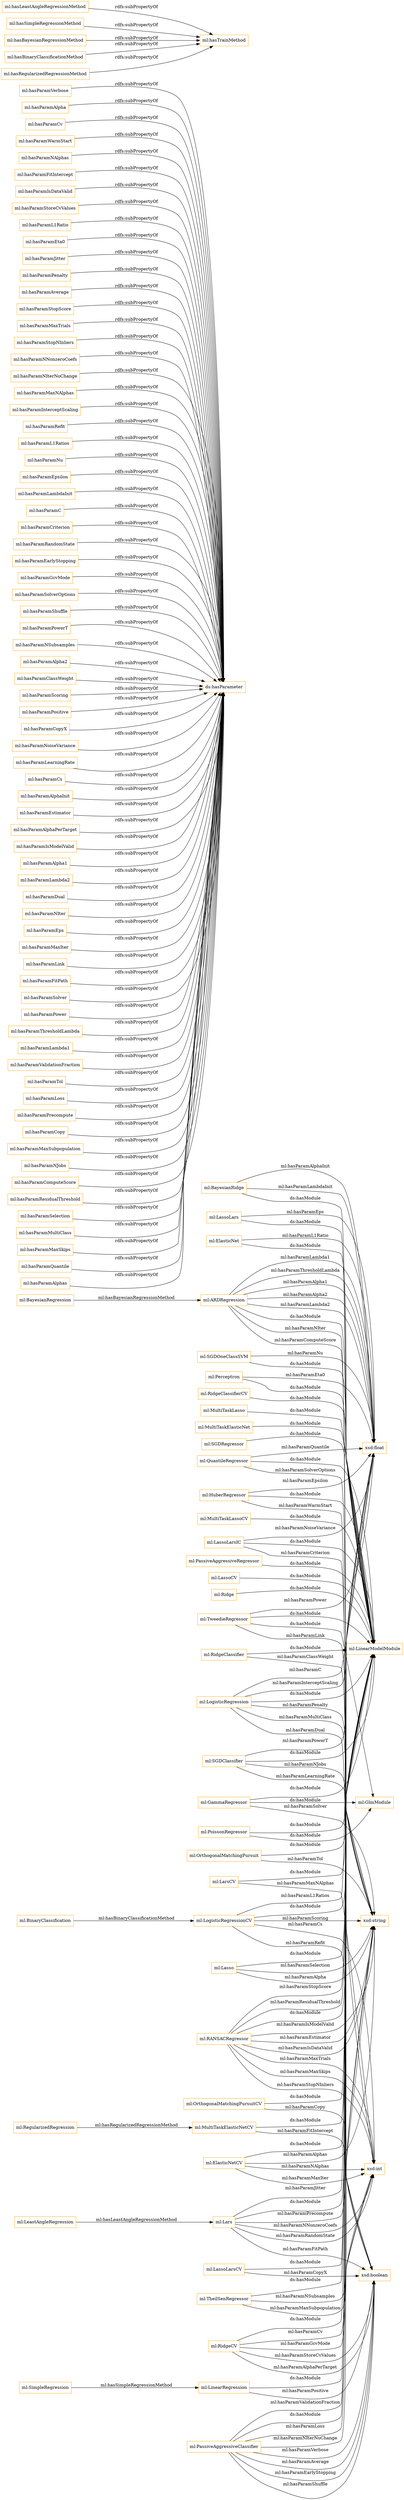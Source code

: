 digraph ar2dtool_diagram { 
rankdir=LR;
size="1501"
node [shape = rectangle, color="orange"]; "ml:ElasticNetCV" "ml:SGDOneClassSVM" "ml:HuberRegressor" "ml:LassoLarsIC" "ml:MultiTaskLasso" "ml:TweedieRegressor" "ml:MultiTaskElasticNet" "ml:RANSACRegressor" "ml:GlmModule" "ml:SGDRegressor" "ml:LogisticRegression" "ml:LinearModelModule" "ml:RegularizedRegression" "ml:OrthogonalMatchingPursuit" "ml:LeastAngleRegression" "ml:ElasticNet" "ml:LassoCV" "ml:BayesianRidge" "ml:LogisticRegressionCV" "ml:LassoLarsCV" "ml:Lars" "ml:BayesianRegression" "ml:OrthogonalMatchingPursuitCV" "ml:LassoLars" "ml:SGDClassifier" "ml:RidgeClassifier" "ml:LarsCV" "ml:QuantileRegressor" "ml:Perceptron" "ml:PassiveAggressiveRegressor" "ml:PoissonRegressor" "ml:LinearRegression" "ml:SimpleRegression" "ml:BinaryClassification" "ml:TheilSenRegressor" "ml:Ridge" "ml:PassiveAggressiveClassifier" "ml:ARDRegression" "ml:GammaRegressor" "ml:Lasso" "ml:RidgeCV" "ml:MultiTaskElasticNetCV" "ml:RidgeClassifierCV" "ml:MultiTaskLassoCV" ; /*classes style*/
	"ml:BayesianRidge" -> "ml:LinearModelModule" [ label = "ds:hasModule" ];
	"ml:hasParamVerbose" -> "ds:hasParameter" [ label = "rdfs:subPropertyOf" ];
	"ml:hasParamAlpha" -> "ds:hasParameter" [ label = "rdfs:subPropertyOf" ];
	"ml:hasParamCv" -> "ds:hasParameter" [ label = "rdfs:subPropertyOf" ];
	"ml:hasParamWarmStart" -> "ds:hasParameter" [ label = "rdfs:subPropertyOf" ];
	"ml:hasParamNAlphas" -> "ds:hasParameter" [ label = "rdfs:subPropertyOf" ];
	"ml:hasParamFitIntercept" -> "ds:hasParameter" [ label = "rdfs:subPropertyOf" ];
	"ml:hasParamIsDataValid" -> "ds:hasParameter" [ label = "rdfs:subPropertyOf" ];
	"ml:LassoCV" -> "ml:LinearModelModule" [ label = "ds:hasModule" ];
	"ml:hasParamStoreCvValues" -> "ds:hasParameter" [ label = "rdfs:subPropertyOf" ];
	"ml:hasParamL1Ratio" -> "ds:hasParameter" [ label = "rdfs:subPropertyOf" ];
	"ml:hasParamEta0" -> "ds:hasParameter" [ label = "rdfs:subPropertyOf" ];
	"ml:hasParamJitter" -> "ds:hasParameter" [ label = "rdfs:subPropertyOf" ];
	"ml:hasParamPenalty" -> "ds:hasParameter" [ label = "rdfs:subPropertyOf" ];
	"ml:hasParamAverage" -> "ds:hasParameter" [ label = "rdfs:subPropertyOf" ];
	"ml:hasParamStopScore" -> "ds:hasParameter" [ label = "rdfs:subPropertyOf" ];
	"ml:ElasticNetCV" -> "ml:LinearModelModule" [ label = "ds:hasModule" ];
	"ml:hasParamMaxTrials" -> "ds:hasParameter" [ label = "rdfs:subPropertyOf" ];
	"ml:hasParamStopNInliers" -> "ds:hasParameter" [ label = "rdfs:subPropertyOf" ];
	"ml:LarsCV" -> "ml:LinearModelModule" [ label = "ds:hasModule" ];
	"ml:hasParamNNonzeroCoefs" -> "ds:hasParameter" [ label = "rdfs:subPropertyOf" ];
	"ml:LassoLars" -> "ml:LinearModelModule" [ label = "ds:hasModule" ];
	"ml:hasParamNIterNoChange" -> "ds:hasParameter" [ label = "rdfs:subPropertyOf" ];
	"ml:PassiveAggressiveClassifier" -> "ml:LinearModelModule" [ label = "ds:hasModule" ];
	"ml:hasParamMaxNAlphas" -> "ds:hasParameter" [ label = "rdfs:subPropertyOf" ];
	"ml:hasParamInterceptScaling" -> "ds:hasParameter" [ label = "rdfs:subPropertyOf" ];
	"ml:hasParamRefit" -> "ds:hasParameter" [ label = "rdfs:subPropertyOf" ];
	"ml:hasParamL1Ratios" -> "ds:hasParameter" [ label = "rdfs:subPropertyOf" ];
	"ml:hasParamNu" -> "ds:hasParameter" [ label = "rdfs:subPropertyOf" ];
	"ml:hasParamEpsilon" -> "ds:hasParameter" [ label = "rdfs:subPropertyOf" ];
	"ml:OrthogonalMatchingPursuitCV" -> "ml:LinearModelModule" [ label = "ds:hasModule" ];
	"ml:hasParamLambdaInit" -> "ds:hasParameter" [ label = "rdfs:subPropertyOf" ];
	"ml:RidgeCV" -> "ml:LinearModelModule" [ label = "ds:hasModule" ];
	"ml:LinearRegression" -> "ml:LinearModelModule" [ label = "ds:hasModule" ];
	"ml:hasParamC" -> "ds:hasParameter" [ label = "rdfs:subPropertyOf" ];
	"ml:hasParamCriterion" -> "ds:hasParameter" [ label = "rdfs:subPropertyOf" ];
	"ml:QuantileRegressor" -> "ml:LinearModelModule" [ label = "ds:hasModule" ];
	"ml:PoissonRegressor" -> "ml:LinearModelModule" [ label = "ds:hasModule" ];
	"ml:PoissonRegressor" -> "ml:GlmModule" [ label = "ds:hasModule" ];
	"ml:hasParamRandomState" -> "ds:hasParameter" [ label = "rdfs:subPropertyOf" ];
	"ml:hasParamEarlyStopping" -> "ds:hasParameter" [ label = "rdfs:subPropertyOf" ];
	"ml:hasParamGcvMode" -> "ds:hasParameter" [ label = "rdfs:subPropertyOf" ];
	"ml:hasParamSolverOptions" -> "ds:hasParameter" [ label = "rdfs:subPropertyOf" ];
	"ml:MultiTaskElasticNetCV" -> "ml:LinearModelModule" [ label = "ds:hasModule" ];
	"ml:hasParamShuffle" -> "ds:hasParameter" [ label = "rdfs:subPropertyOf" ];
	"ml:hasParamPowerT" -> "ds:hasParameter" [ label = "rdfs:subPropertyOf" ];
	"ml:RidgeClassifier" -> "ml:LinearModelModule" [ label = "ds:hasModule" ];
	"ml:hasParamNSubsamples" -> "ds:hasParameter" [ label = "rdfs:subPropertyOf" ];
	"ml:OrthogonalMatchingPursuit" -> "ml:LinearModelModule" [ label = "ds:hasModule" ];
	"ml:hasParamAlpha2" -> "ds:hasParameter" [ label = "rdfs:subPropertyOf" ];
	"ml:hasParamClassWeight" -> "ds:hasParameter" [ label = "rdfs:subPropertyOf" ];
	"ml:hasParamScoring" -> "ds:hasParameter" [ label = "rdfs:subPropertyOf" ];
	"ml:LassoLarsIC" -> "ml:LinearModelModule" [ label = "ds:hasModule" ];
	"ml:hasParamPositive" -> "ds:hasParameter" [ label = "rdfs:subPropertyOf" ];
	"ml:PassiveAggressiveRegressor" -> "ml:LinearModelModule" [ label = "ds:hasModule" ];
	"ml:hasLeastAngleRegressionMethod" -> "ml:hasTrainMethod" [ label = "rdfs:subPropertyOf" ];
	"ml:hasParamCopyX" -> "ds:hasParameter" [ label = "rdfs:subPropertyOf" ];
	"ml:ARDRegression" -> "ml:LinearModelModule" [ label = "ds:hasModule" ];
	"ml:hasSimpleRegressionMethod" -> "ml:hasTrainMethod" [ label = "rdfs:subPropertyOf" ];
	"ml:hasParamNoiseVariance" -> "ds:hasParameter" [ label = "rdfs:subPropertyOf" ];
	"ml:GammaRegressor" -> "ml:LinearModelModule" [ label = "ds:hasModule" ];
	"ml:GammaRegressor" -> "ml:GlmModule" [ label = "ds:hasModule" ];
	"ml:hasParamLearningRate" -> "ds:hasParameter" [ label = "rdfs:subPropertyOf" ];
	"ml:MultiTaskLasso" -> "ml:LinearModelModule" [ label = "ds:hasModule" ];
	"ml:hasParamCs" -> "ds:hasParameter" [ label = "rdfs:subPropertyOf" ];
	"ml:hasParamAlphaInit" -> "ds:hasParameter" [ label = "rdfs:subPropertyOf" ];
	"ml:hasParamEstimator" -> "ds:hasParameter" [ label = "rdfs:subPropertyOf" ];
	"ml:hasParamAlphaPerTarget" -> "ds:hasParameter" [ label = "rdfs:subPropertyOf" ];
	"ml:hasParamIsModelValid" -> "ds:hasParameter" [ label = "rdfs:subPropertyOf" ];
	"ml:hasParamAlpha1" -> "ds:hasParameter" [ label = "rdfs:subPropertyOf" ];
	"ml:hasParamLambda2" -> "ds:hasParameter" [ label = "rdfs:subPropertyOf" ];
	"ml:hasParamDual" -> "ds:hasParameter" [ label = "rdfs:subPropertyOf" ];
	"ml:hasParamNIter" -> "ds:hasParameter" [ label = "rdfs:subPropertyOf" ];
	"ml:hasParamEps" -> "ds:hasParameter" [ label = "rdfs:subPropertyOf" ];
	"ml:RidgeClassifierCV" -> "ml:LinearModelModule" [ label = "ds:hasModule" ];
	"ml:hasBayesianRegressionMethod" -> "ml:hasTrainMethod" [ label = "rdfs:subPropertyOf" ];
	"ml:MultiTaskElasticNet" -> "ml:LinearModelModule" [ label = "ds:hasModule" ];
	"ml:Lars" -> "ml:LinearModelModule" [ label = "ds:hasModule" ];
	"ml:hasParamMaxIter" -> "ds:hasParameter" [ label = "rdfs:subPropertyOf" ];
	"ml:hasParamLink" -> "ds:hasParameter" [ label = "rdfs:subPropertyOf" ];
	"ml:hasBinaryClassificationMethod" -> "ml:hasTrainMethod" [ label = "rdfs:subPropertyOf" ];
	"ml:hasParamFitPath" -> "ds:hasParameter" [ label = "rdfs:subPropertyOf" ];
	"ml:hasParamSolver" -> "ds:hasParameter" [ label = "rdfs:subPropertyOf" ];
	"ml:Perceptron" -> "ml:LinearModelModule" [ label = "ds:hasModule" ];
	"ml:hasParamPower" -> "ds:hasParameter" [ label = "rdfs:subPropertyOf" ];
	"ml:hasParamThresholdLambda" -> "ds:hasParameter" [ label = "rdfs:subPropertyOf" ];
	"ml:ElasticNet" -> "ml:LinearModelModule" [ label = "ds:hasModule" ];
	"ml:LogisticRegression" -> "ml:LinearModelModule" [ label = "ds:hasModule" ];
	"ml:LogisticRegressionCV" -> "ml:LinearModelModule" [ label = "ds:hasModule" ];
	"ml:hasParamLambda1" -> "ds:hasParameter" [ label = "rdfs:subPropertyOf" ];
	"ml:hasParamValidationFraction" -> "ds:hasParameter" [ label = "rdfs:subPropertyOf" ];
	"ml:Lasso" -> "ml:LinearModelModule" [ label = "ds:hasModule" ];
	"ml:hasParamTol" -> "ds:hasParameter" [ label = "rdfs:subPropertyOf" ];
	"ml:SGDOneClassSVM" -> "ml:LinearModelModule" [ label = "ds:hasModule" ];
	"ml:HuberRegressor" -> "ml:LinearModelModule" [ label = "ds:hasModule" ];
	"ml:MultiTaskLassoCV" -> "ml:LinearModelModule" [ label = "ds:hasModule" ];
	"ml:hasParamLoss" -> "ds:hasParameter" [ label = "rdfs:subPropertyOf" ];
	"ml:LassoLarsCV" -> "ml:LinearModelModule" [ label = "ds:hasModule" ];
	"ml:SGDRegressor" -> "ml:LinearModelModule" [ label = "ds:hasModule" ];
	"ml:TweedieRegressor" -> "ml:LinearModelModule" [ label = "ds:hasModule" ];
	"ml:TweedieRegressor" -> "ml:GlmModule" [ label = "ds:hasModule" ];
	"ml:hasParamPrecompute" -> "ds:hasParameter" [ label = "rdfs:subPropertyOf" ];
	"ml:hasParamCopy" -> "ds:hasParameter" [ label = "rdfs:subPropertyOf" ];
	"ml:Ridge" -> "ml:LinearModelModule" [ label = "ds:hasModule" ];
	"ml:hasParamMaxSubpopulation" -> "ds:hasParameter" [ label = "rdfs:subPropertyOf" ];
	"ml:RANSACRegressor" -> "ml:LinearModelModule" [ label = "ds:hasModule" ];
	"ml:SGDClassifier" -> "ml:LinearModelModule" [ label = "ds:hasModule" ];
	"ml:hasRegularizedRegressionMethod" -> "ml:hasTrainMethod" [ label = "rdfs:subPropertyOf" ];
	"ml:hasParamNJobs" -> "ds:hasParameter" [ label = "rdfs:subPropertyOf" ];
	"ml:hasParamComputeScore" -> "ds:hasParameter" [ label = "rdfs:subPropertyOf" ];
	"ml:hasParamResidualThreshold" -> "ds:hasParameter" [ label = "rdfs:subPropertyOf" ];
	"ml:hasParamSelection" -> "ds:hasParameter" [ label = "rdfs:subPropertyOf" ];
	"ml:hasParamMultiClass" -> "ds:hasParameter" [ label = "rdfs:subPropertyOf" ];
	"ml:hasParamMaxSkips" -> "ds:hasParameter" [ label = "rdfs:subPropertyOf" ];
	"ml:hasParamQuantile" -> "ds:hasParameter" [ label = "rdfs:subPropertyOf" ];
	"ml:TheilSenRegressor" -> "ml:LinearModelModule" [ label = "ds:hasModule" ];
	"ml:hasParamAlphas" -> "ds:hasParameter" [ label = "rdfs:subPropertyOf" ];
	"ml:BayesianRegression" -> "ml:ARDRegression" [ label = "ml:hasBayesianRegressionMethod" ];
	"ml:LassoLarsIC" -> "xsd:string" [ label = "ml:hasParamCriterion" ];
	"ml:LogisticRegression" -> "xsd:float" [ label = "ml:hasParamC" ];
	"ml:RidgeCV" -> "xsd:string" [ label = "ml:hasParamGcvMode" ];
	"ml:PassiveAggressiveClassifier" -> "xsd:float" [ label = "ml:hasParamValidationFraction" ];
	"ml:RANSACRegressor" -> "xsd:int" [ label = "ml:hasParamMaxSkips" ];
	"ml:LogisticRegressionCV" -> "xsd:int" [ label = "ml:hasParamCs" ];
	"ml:RidgeCV" -> "xsd:boolean" [ label = "ml:hasParamAlphaPerTarget" ];
	"ml:TweedieRegressor" -> "xsd:float" [ label = "ml:hasParamPower" ];
	"ml:RANSACRegressor" -> "xsd:float" [ label = "ml:hasParamStopScore" ];
	"ml:QuantileRegressor" -> "xsd:float" [ label = "ml:hasParamQuantile" ];
	"ml:Lasso" -> "xsd:string" [ label = "ml:hasParamAlpha" ];
	"ml:RidgeCV" -> "xsd:string" [ label = "ml:hasParamCv" ];
	"ml:LogisticRegressionCV" -> "xsd:string" [ label = "ml:hasParamScoring" ];
	"ml:TweedieRegressor" -> "xsd:string" [ label = "ml:hasParamLink" ];
	"ml:PassiveAggressiveClassifier" -> "xsd:boolean" [ label = "ml:hasParamAverage" ];
	"ml:TheilSenRegressor" -> "xsd:int" [ label = "ml:hasParamMaxSubpopulation" ];
	"ml:TheilSenRegressor" -> "xsd:int" [ label = "ml:hasParamNSubsamples" ];
	"ml:PassiveAggressiveClassifier" -> "xsd:boolean" [ label = "ml:hasParamEarlyStopping" ];
	"ml:LassoLarsCV" -> "xsd:boolean" [ label = "ml:hasParamCopyX" ];
	"ml:LassoLarsIC" -> "xsd:float" [ label = "ml:hasParamNoiseVariance" ];
	"ml:Lars" -> "xsd:string" [ label = "ml:hasParamPrecompute" ];
	"ml:PassiveAggressiveClassifier" -> "xsd:int" [ label = "ml:hasParamNIterNoChange" ];
	"ml:RANSACRegressor" -> "xsd:string" [ label = "ml:hasParamIsDataValid" ];
	"ml:SGDClassifier" -> "xsd:string" [ label = "ml:hasParamLearningRate" ];
	"ml:MultiTaskElasticNetCV" -> "xsd:boolean" [ label = "ml:hasParamFitIntercept" ];
	"ml:Lars" -> "xsd:float" [ label = "ml:hasParamJitter" ];
	"ml:LassoLars" -> "xsd:float" [ label = "ml:hasParamEps" ];
	"ml:ARDRegression" -> "xsd:float" [ label = "ml:hasParamAlpha1" ];
	"ml:ARDRegression" -> "xsd:float" [ label = "ml:hasParamAlpha2" ];
	"ml:RANSACRegressor" -> "xsd:int" [ label = "ml:hasParamStopNInliers" ];
	"ml:LogisticRegression" -> "xsd:string" [ label = "ml:hasParamMultiClass" ];
	"ml:SGDClassifier" -> "xsd:string" [ label = "ml:hasParamNJobs" ];
	"ml:ARDRegression" -> "xsd:float" [ label = "ml:hasParamLambda2" ];
	"ml:ARDRegression" -> "xsd:float" [ label = "ml:hasParamLambda1" ];
	"ml:LogisticRegression" -> "xsd:float" [ label = "ml:hasParamInterceptScaling" ];
	"ml:HuberRegressor" -> "xsd:float" [ label = "ml:hasParamEpsilon" ];
	"ml:OrthogonalMatchingPursuit" -> "xsd:string" [ label = "ml:hasParamTol" ];
	"ml:QuantileRegressor" -> "xsd:string" [ label = "ml:hasParamSolverOptions" ];
	"ml:ARDRegression" -> "xsd:int" [ label = "ml:hasParamNIter" ];
	"ml:RegularizedRegression" -> "ml:MultiTaskElasticNetCV" [ label = "ml:hasRegularizedRegressionMethod" ];
	"ml:ARDRegression" -> "xsd:float" [ label = "ml:hasParamThresholdLambda" ];
	"ml:PassiveAggressiveClassifier" -> "xsd:string" [ label = "ml:hasParamLoss" ];
	"ml:Lars" -> "xsd:boolean" [ label = "ml:hasParamFitPath" ];
	"ml:LogisticRegressionCV" -> "xsd:float" [ label = "ml:hasParamL1Ratios" ];
	"ml:GammaRegressor" -> "xsd:string" [ label = "ml:hasParamSolver" ];
	"ml:SimpleRegression" -> "ml:LinearRegression" [ label = "ml:hasSimpleRegressionMethod" ];
	"ml:RANSACRegressor" -> "xsd:string" [ label = "ml:hasParamIsModelValid" ];
	"ml:LogisticRegressionCV" -> "xsd:boolean" [ label = "ml:hasParamRefit" ];
	"ml:ElasticNet" -> "xsd:float" [ label = "ml:hasParamL1Ratio" ];
	"ml:LarsCV" -> "xsd:int" [ label = "ml:hasParamMaxNAlphas" ];
	"ml:SGDClassifier" -> "xsd:float" [ label = "ml:hasParamPowerT" ];
	"ml:BayesianRidge" -> "xsd:float" [ label = "ml:hasParamAlphaInit" ];
	"ml:PassiveAggressiveClassifier" -> "xsd:boolean" [ label = "ml:hasParamShuffle" ];
	"ml:LogisticRegression" -> "xsd:boolean" [ label = "ml:hasParamDual" ];
	"ml:ElasticNetCV" -> "xsd:int" [ label = "ml:hasParamMaxIter" ];
	"ml:BinaryClassification" -> "ml:LogisticRegressionCV" [ label = "ml:hasBinaryClassificationMethod" ];
	"ml:ARDRegression" -> "xsd:boolean" [ label = "ml:hasParamComputeScore" ];
	"ml:OrthogonalMatchingPursuitCV" -> "xsd:boolean" [ label = "ml:hasParamCopy" ];
	"ml:RidgeCV" -> "xsd:boolean" [ label = "ml:hasParamStoreCvValues" ];
	"ml:SGDOneClassSVM" -> "xsd:float" [ label = "ml:hasParamNu" ];
	"ml:Lars" -> "xsd:int" [ label = "ml:hasParamNNonzeroCoefs" ];
	"ml:RidgeClassifier" -> "xsd:string" [ label = "ml:hasParamClassWeight" ];
	"ml:RANSACRegressor" -> "xsd:float" [ label = "ml:hasParamResidualThreshold" ];
	"ml:PassiveAggressiveClassifier" -> "xsd:boolean" [ label = "ml:hasParamVerbose" ];
	"ml:Lars" -> "xsd:int" [ label = "ml:hasParamRandomState" ];
	"ml:BayesianRidge" -> "xsd:float" [ label = "ml:hasParamLambdaInit" ];
	"ml:ElasticNetCV" -> "xsd:string" [ label = "ml:hasParamAlphas" ];
	"ml:HuberRegressor" -> "xsd:boolean" [ label = "ml:hasParamWarmStart" ];
	"ml:RANSACRegressor" -> "xsd:string" [ label = "ml:hasParamEstimator" ];
	"ml:Lasso" -> "xsd:string" [ label = "ml:hasParamSelection" ];
	"ml:ElasticNetCV" -> "xsd:int" [ label = "ml:hasParamNAlphas" ];
	"ml:RANSACRegressor" -> "xsd:int" [ label = "ml:hasParamMaxTrials" ];
	"ml:LinearRegression" -> "xsd:boolean" [ label = "ml:hasParamPositive" ];
	"ml:LeastAngleRegression" -> "ml:Lars" [ label = "ml:hasLeastAngleRegressionMethod" ];
	"ml:Perceptron" -> "xsd:float" [ label = "ml:hasParamEta0" ];
	"ml:LogisticRegression" -> "xsd:string" [ label = "ml:hasParamPenalty" ];

}
